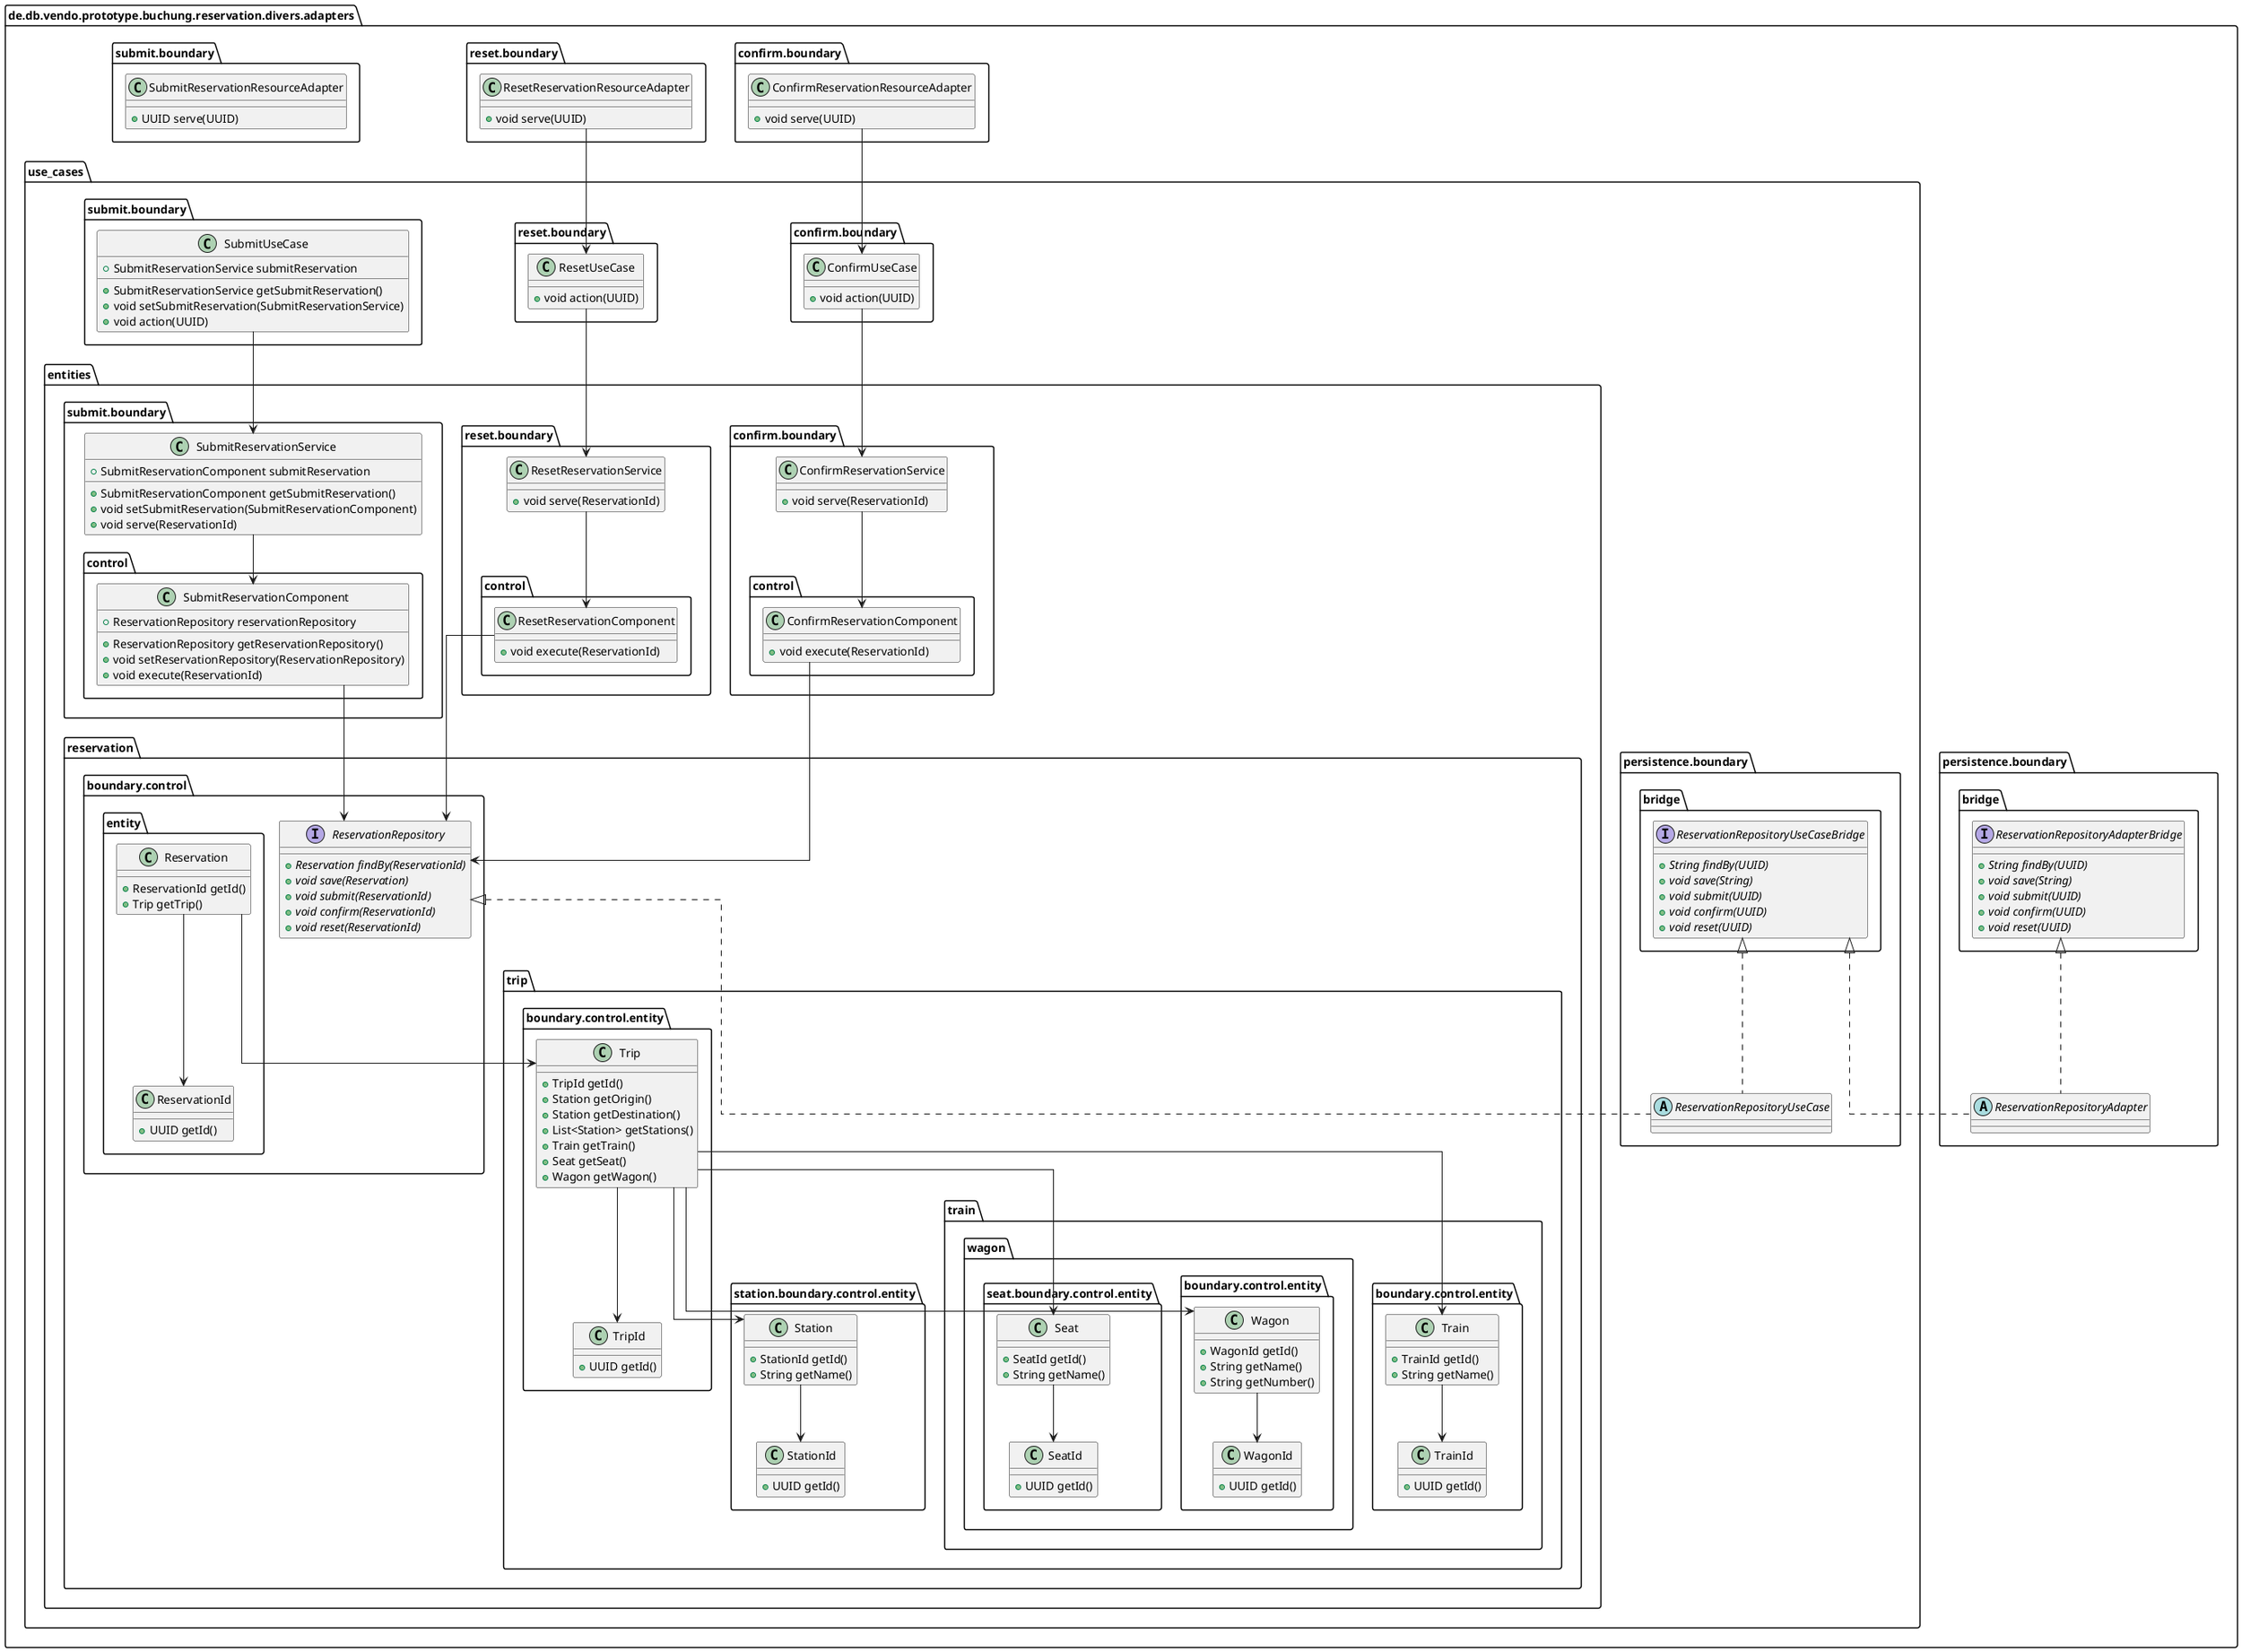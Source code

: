 @startuml
!pragma useIntermediatePackages false
skinparam linetype ortho
show stereotype

class "ConfirmReservationResourceAdapter" as de.db.vendo.prototype.buchung.reservation.divers.adapters.confirm.boundary.ConfirmReservationResourceAdapter {
  +void serve(UUID)
}
abstract class "ReservationRepositoryAdapter" as de.db.vendo.prototype.buchung.reservation.divers.adapters.persistence.boundary.ReservationRepositoryAdapter {
}
interface "ReservationRepositoryAdapterBridge" as de.db.vendo.prototype.buchung.reservation.divers.adapters.persistence.boundary.bridge.ReservationRepositoryAdapterBridge {
  + {abstract}String findBy(UUID)
  + {abstract}void save(String)
  + {abstract}void submit(UUID)
  + {abstract}void confirm(UUID)
  + {abstract}void reset(UUID)
}
class "ResetReservationResourceAdapter" as de.db.vendo.prototype.buchung.reservation.divers.adapters.reset.boundary.ResetReservationResourceAdapter {
  +void serve(UUID)
}
class "SubmitReservationResourceAdapter" as de.db.vendo.prototype.buchung.reservation.divers.adapters.submit.boundary.SubmitReservationResourceAdapter {
  +UUID serve(UUID)
}
class "ConfirmUseCase" as de.db.vendo.prototype.buchung.reservation.divers.adapters.use_cases.confirm.boundary.ConfirmUseCase {
  +void action(UUID)
}
class "ConfirmReservationService" as de.db.vendo.prototype.buchung.reservation.divers.adapters.use_cases.entities.confirm.boundary.ConfirmReservationService {
  +void serve(ReservationId)
}
class "ConfirmReservationComponent" as de.db.vendo.prototype.buchung.reservation.divers.adapters.use_cases.entities.confirm.boundary.control.ConfirmReservationComponent {
  +void execute(ReservationId)
}
interface "ReservationRepository" as de.db.vendo.prototype.buchung.reservation.divers.adapters.use_cases.entities.reservation.boundary.control.ReservationRepository {
  + {abstract}Reservation findBy(ReservationId)
  + {abstract}void save(Reservation)
  + {abstract}void submit(ReservationId)
  + {abstract}void confirm(ReservationId)
  + {abstract}void reset(ReservationId)
}
class "Reservation" as de.db.vendo.prototype.buchung.reservation.divers.adapters.use_cases.entities.reservation.boundary.control.entity.Reservation {
  +ReservationId getId()
  +Trip getTrip()
}
class "ReservationId" as de.db.vendo.prototype.buchung.reservation.divers.adapters.use_cases.entities.reservation.boundary.control.entity.ReservationId {
  +UUID getId()
}
class "Trip" as de.db.vendo.prototype.buchung.reservation.divers.adapters.use_cases.entities.reservation.trip.boundary.control.entity.Trip {
  +TripId getId()
  +Station getOrigin()
  +Station getDestination()
  +List<Station> getStations()
  +Train getTrain()
  +Seat getSeat()
  +Wagon getWagon()
}
class "TripId" as de.db.vendo.prototype.buchung.reservation.divers.adapters.use_cases.entities.reservation.trip.boundary.control.entity.TripId {
  +UUID getId()
}
class "Station" as de.db.vendo.prototype.buchung.reservation.divers.adapters.use_cases.entities.reservation.trip.station.boundary.control.entity.Station {
  +StationId getId()
  +String getName()
}
class "StationId" as de.db.vendo.prototype.buchung.reservation.divers.adapters.use_cases.entities.reservation.trip.station.boundary.control.entity.StationId {
  +UUID getId()
}
class "Train" as de.db.vendo.prototype.buchung.reservation.divers.adapters.use_cases.entities.reservation.trip.train.boundary.control.entity.Train {
  +TrainId getId()
  +String getName()
}
class "TrainId" as de.db.vendo.prototype.buchung.reservation.divers.adapters.use_cases.entities.reservation.trip.train.boundary.control.entity.TrainId {
  +UUID getId()
}
class "Wagon" as de.db.vendo.prototype.buchung.reservation.divers.adapters.use_cases.entities.reservation.trip.train.wagon.boundary.control.entity.Wagon {
  +WagonId getId()
  +String getName()
  +String getNumber()
}
class "WagonId" as de.db.vendo.prototype.buchung.reservation.divers.adapters.use_cases.entities.reservation.trip.train.wagon.boundary.control.entity.WagonId {
  +UUID getId()
}
class "Seat" as de.db.vendo.prototype.buchung.reservation.divers.adapters.use_cases.entities.reservation.trip.train.wagon.seat.boundary.control.entity.Seat {
  +SeatId getId()
  +String getName()
}
class "SeatId" as de.db.vendo.prototype.buchung.reservation.divers.adapters.use_cases.entities.reservation.trip.train.wagon.seat.boundary.control.entity.SeatId {
  +UUID getId()
}
class "ResetReservationService" as de.db.vendo.prototype.buchung.reservation.divers.adapters.use_cases.entities.reset.boundary.ResetReservationService {
  +void serve(ReservationId)
}
class "ResetReservationComponent" as de.db.vendo.prototype.buchung.reservation.divers.adapters.use_cases.entities.reset.boundary.control.ResetReservationComponent {
  +void execute(ReservationId)
}
class "SubmitReservationService" as de.db.vendo.prototype.buchung.reservation.divers.adapters.use_cases.entities.submit.boundary.SubmitReservationService {
  +SubmitReservationComponent submitReservation
  __
  +SubmitReservationComponent getSubmitReservation()
  +void setSubmitReservation(SubmitReservationComponent)
  +void serve(ReservationId)
}
class "SubmitReservationComponent" as de.db.vendo.prototype.buchung.reservation.divers.adapters.use_cases.entities.submit.boundary.control.SubmitReservationComponent {
  +ReservationRepository reservationRepository
  __
  +ReservationRepository getReservationRepository()
  +void setReservationRepository(ReservationRepository)
  +void execute(ReservationId)
}
abstract class "ReservationRepositoryUseCase" as de.db.vendo.prototype.buchung.reservation.divers.adapters.use_cases.persistence.boundary.ReservationRepositoryUseCase {
}
interface "ReservationRepositoryUseCaseBridge" as de.db.vendo.prototype.buchung.reservation.divers.adapters.use_cases.persistence.boundary.bridge.ReservationRepositoryUseCaseBridge {
  + {abstract}String findBy(UUID)
  + {abstract}void save(String)
  + {abstract}void submit(UUID)
  + {abstract}void confirm(UUID)
  + {abstract}void reset(UUID)
}
class "ResetUseCase" as de.db.vendo.prototype.buchung.reservation.divers.adapters.use_cases.reset.boundary.ResetUseCase {
  +void action(UUID)
}
class "SubmitUseCase" as de.db.vendo.prototype.buchung.reservation.divers.adapters.use_cases.submit.boundary.SubmitUseCase {
  +SubmitReservationService submitReservation
  __
  +SubmitReservationService getSubmitReservation()
  +void setSubmitReservation(SubmitReservationService)
  +void action(UUID)
}
de.db.vendo.prototype.buchung.reservation.divers.adapters.confirm.boundary.ConfirmReservationResourceAdapter --> de.db.vendo.prototype.buchung.reservation.divers.adapters.use_cases.confirm.boundary.ConfirmUseCase
de.db.vendo.prototype.buchung.reservation.divers.adapters.persistence.boundary.ReservationRepositoryAdapter .u.|> de.db.vendo.prototype.buchung.reservation.divers.adapters.use_cases.persistence.boundary.bridge.ReservationRepositoryUseCaseBridge
de.db.vendo.prototype.buchung.reservation.divers.adapters.persistence.boundary.ReservationRepositoryAdapter .u.|> de.db.vendo.prototype.buchung.reservation.divers.adapters.persistence.boundary.bridge.ReservationRepositoryAdapterBridge
de.db.vendo.prototype.buchung.reservation.divers.adapters.reset.boundary.ResetReservationResourceAdapter --> de.db.vendo.prototype.buchung.reservation.divers.adapters.use_cases.reset.boundary.ResetUseCase
de.db.vendo.prototype.buchung.reservation.divers.adapters.use_cases.confirm.boundary.ConfirmUseCase --> de.db.vendo.prototype.buchung.reservation.divers.adapters.use_cases.entities.confirm.boundary.ConfirmReservationService
de.db.vendo.prototype.buchung.reservation.divers.adapters.use_cases.entities.confirm.boundary.ConfirmReservationService --> de.db.vendo.prototype.buchung.reservation.divers.adapters.use_cases.entities.confirm.boundary.control.ConfirmReservationComponent
de.db.vendo.prototype.buchung.reservation.divers.adapters.use_cases.entities.confirm.boundary.control.ConfirmReservationComponent --> de.db.vendo.prototype.buchung.reservation.divers.adapters.use_cases.entities.reservation.boundary.control.ReservationRepository
de.db.vendo.prototype.buchung.reservation.divers.adapters.use_cases.entities.reservation.boundary.control.entity.Reservation --> de.db.vendo.prototype.buchung.reservation.divers.adapters.use_cases.entities.reservation.trip.boundary.control.entity.Trip
de.db.vendo.prototype.buchung.reservation.divers.adapters.use_cases.entities.reservation.boundary.control.entity.Reservation --> de.db.vendo.prototype.buchung.reservation.divers.adapters.use_cases.entities.reservation.boundary.control.entity.ReservationId
de.db.vendo.prototype.buchung.reservation.divers.adapters.use_cases.entities.reservation.trip.boundary.control.entity.Trip --> de.db.vendo.prototype.buchung.reservation.divers.adapters.use_cases.entities.reservation.trip.boundary.control.entity.TripId
de.db.vendo.prototype.buchung.reservation.divers.adapters.use_cases.entities.reservation.trip.boundary.control.entity.Trip --> de.db.vendo.prototype.buchung.reservation.divers.adapters.use_cases.entities.reservation.trip.station.boundary.control.entity.Station
de.db.vendo.prototype.buchung.reservation.divers.adapters.use_cases.entities.reservation.trip.boundary.control.entity.Trip --> de.db.vendo.prototype.buchung.reservation.divers.adapters.use_cases.entities.reservation.trip.train.wagon.seat.boundary.control.entity.Seat
de.db.vendo.prototype.buchung.reservation.divers.adapters.use_cases.entities.reservation.trip.boundary.control.entity.Trip --> de.db.vendo.prototype.buchung.reservation.divers.adapters.use_cases.entities.reservation.trip.train.boundary.control.entity.Train
de.db.vendo.prototype.buchung.reservation.divers.adapters.use_cases.entities.reservation.trip.boundary.control.entity.Trip --> de.db.vendo.prototype.buchung.reservation.divers.adapters.use_cases.entities.reservation.trip.train.wagon.boundary.control.entity.Wagon
de.db.vendo.prototype.buchung.reservation.divers.adapters.use_cases.entities.reservation.trip.station.boundary.control.entity.Station --> de.db.vendo.prototype.buchung.reservation.divers.adapters.use_cases.entities.reservation.trip.station.boundary.control.entity.StationId
de.db.vendo.prototype.buchung.reservation.divers.adapters.use_cases.entities.reservation.trip.train.boundary.control.entity.Train --> de.db.vendo.prototype.buchung.reservation.divers.adapters.use_cases.entities.reservation.trip.train.boundary.control.entity.TrainId
de.db.vendo.prototype.buchung.reservation.divers.adapters.use_cases.entities.reservation.trip.train.wagon.boundary.control.entity.Wagon --> de.db.vendo.prototype.buchung.reservation.divers.adapters.use_cases.entities.reservation.trip.train.wagon.boundary.control.entity.WagonId
de.db.vendo.prototype.buchung.reservation.divers.adapters.use_cases.entities.reservation.trip.train.wagon.seat.boundary.control.entity.Seat --> de.db.vendo.prototype.buchung.reservation.divers.adapters.use_cases.entities.reservation.trip.train.wagon.seat.boundary.control.entity.SeatId
de.db.vendo.prototype.buchung.reservation.divers.adapters.use_cases.entities.reset.boundary.ResetReservationService --> de.db.vendo.prototype.buchung.reservation.divers.adapters.use_cases.entities.reset.boundary.control.ResetReservationComponent
de.db.vendo.prototype.buchung.reservation.divers.adapters.use_cases.entities.reset.boundary.control.ResetReservationComponent --> de.db.vendo.prototype.buchung.reservation.divers.adapters.use_cases.entities.reservation.boundary.control.ReservationRepository
de.db.vendo.prototype.buchung.reservation.divers.adapters.use_cases.entities.submit.boundary.SubmitReservationService --> de.db.vendo.prototype.buchung.reservation.divers.adapters.use_cases.entities.submit.boundary.control.SubmitReservationComponent
de.db.vendo.prototype.buchung.reservation.divers.adapters.use_cases.entities.submit.boundary.control.SubmitReservationComponent --> de.db.vendo.prototype.buchung.reservation.divers.adapters.use_cases.entities.reservation.boundary.control.ReservationRepository
de.db.vendo.prototype.buchung.reservation.divers.adapters.use_cases.persistence.boundary.ReservationRepositoryUseCase .u.|> de.db.vendo.prototype.buchung.reservation.divers.adapters.use_cases.entities.reservation.boundary.control.ReservationRepository
de.db.vendo.prototype.buchung.reservation.divers.adapters.use_cases.persistence.boundary.ReservationRepositoryUseCase .u.|> de.db.vendo.prototype.buchung.reservation.divers.adapters.use_cases.persistence.boundary.bridge.ReservationRepositoryUseCaseBridge
de.db.vendo.prototype.buchung.reservation.divers.adapters.use_cases.reset.boundary.ResetUseCase --> de.db.vendo.prototype.buchung.reservation.divers.adapters.use_cases.entities.reset.boundary.ResetReservationService
de.db.vendo.prototype.buchung.reservation.divers.adapters.use_cases.submit.boundary.SubmitUseCase --> de.db.vendo.prototype.buchung.reservation.divers.adapters.use_cases.entities.submit.boundary.SubmitReservationService
@enduml
